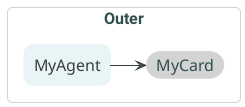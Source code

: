 {
  "sha1": "nip4li6bbyz2idnfxo7l3n7913yhpf7",
  "insertion": {
    "when": "2024-06-04T17:28:38.662Z",
    "url": "http://forum.plantuml.net/7463/cards-and-rectangles-have-the-same-formatting",
    "user": "plantuml@gmail.com"
  }
}
@startuml
skinparam shadowing false
skinparam defaultFontSize 16
skinparam card {
RoundCorner 30
FontColor #DarkSlateGray
BorderColor #LightGray
BackGroundColor #LightGray
FontName "Inconsolata"
}

skinparam rectangle {
RoundCorner 10
FontColor #DarkSlateGray
BorderColor #LightGray
BackGroundColor #white
FontName "Roboto"
}

skinparam agent {
RoundCorner 20
BorderColor #e9f4f7
BackGroundColor #e9f4f7
FontColor #383f42
FontName "Inconsolata"
}

skinparam ArrowColor #383f42
skinparam ArrowFontColor #383f42
skinparam ArrowFontSize 14
skinparam LineColor #383f42
skinparam LineFontColor #383f42
skinparam LineFontSize 14

rectangle Outer {
card MyCard
agent "MyAgent" as c10
c10 -ri-> MyCard
}

@enduml
